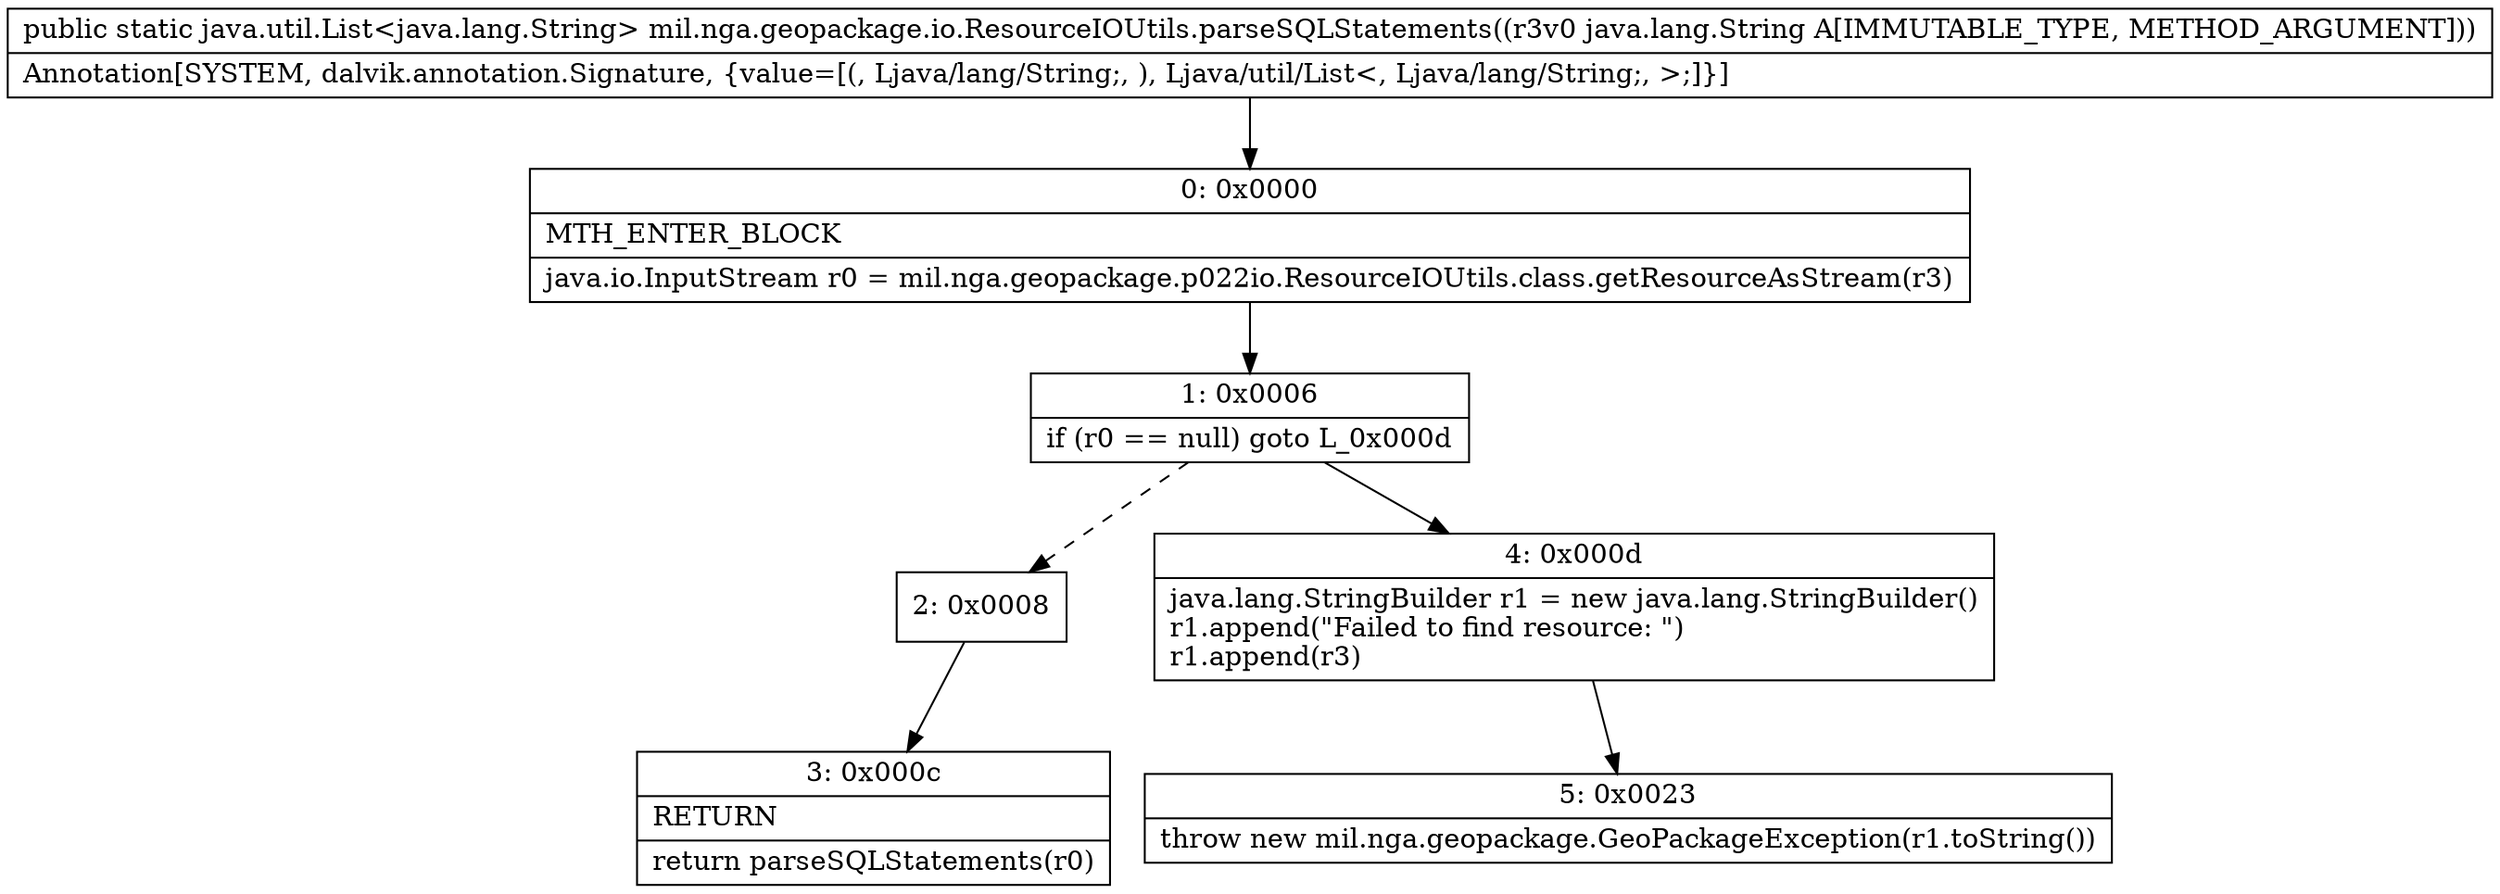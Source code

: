 digraph "CFG formil.nga.geopackage.io.ResourceIOUtils.parseSQLStatements(Ljava\/lang\/String;)Ljava\/util\/List;" {
Node_0 [shape=record,label="{0\:\ 0x0000|MTH_ENTER_BLOCK\l|java.io.InputStream r0 = mil.nga.geopackage.p022io.ResourceIOUtils.class.getResourceAsStream(r3)\l}"];
Node_1 [shape=record,label="{1\:\ 0x0006|if (r0 == null) goto L_0x000d\l}"];
Node_2 [shape=record,label="{2\:\ 0x0008}"];
Node_3 [shape=record,label="{3\:\ 0x000c|RETURN\l|return parseSQLStatements(r0)\l}"];
Node_4 [shape=record,label="{4\:\ 0x000d|java.lang.StringBuilder r1 = new java.lang.StringBuilder()\lr1.append(\"Failed to find resource: \")\lr1.append(r3)\l}"];
Node_5 [shape=record,label="{5\:\ 0x0023|throw new mil.nga.geopackage.GeoPackageException(r1.toString())\l}"];
MethodNode[shape=record,label="{public static java.util.List\<java.lang.String\> mil.nga.geopackage.io.ResourceIOUtils.parseSQLStatements((r3v0 java.lang.String A[IMMUTABLE_TYPE, METHOD_ARGUMENT]))  | Annotation[SYSTEM, dalvik.annotation.Signature, \{value=[(, Ljava\/lang\/String;, ), Ljava\/util\/List\<, Ljava\/lang\/String;, \>;]\}]\l}"];
MethodNode -> Node_0;
Node_0 -> Node_1;
Node_1 -> Node_2[style=dashed];
Node_1 -> Node_4;
Node_2 -> Node_3;
Node_4 -> Node_5;
}

